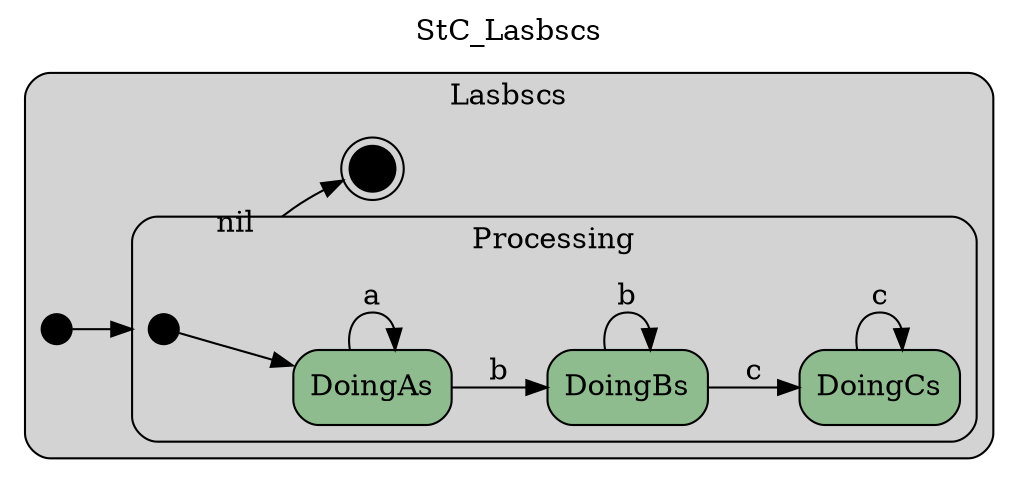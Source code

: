 digraph {
compound=true;
rankdir=LR;
label="StC_Lasbscs";
labelloc=t;
subgraph cluster_Lasbscs {
style="filled,rounded";
label ="Lasbscs";
fillcolor = lightgray;
init_St [shape = point,fillcolor=black,height=.2,width=.2,label=""];

subgraph cluster_Processing {
style="filled,rounded";
label ="Processing";
fillcolor = lightgray;
DoingAs [shape=box,fillcolor=darkseagreen,style="filled,rounded",label=DoingAs];
DoingCs [shape=box,fillcolor=darkseagreen,style="filled,rounded",label=DoingCs];
DoingBs [shape=box,fillcolor=darkseagreen,style="filled,rounded",label=DoingBs];
initProcessing_St [shape = point,fillcolor=black,height=.2,width=.2,label=""];


DoingAs->DoingBs[label="b",  ];
DoingBs->DoingBs[label="b",  ];
DoingCs->DoingCs[label="c",  ];
DoingBs->DoingCs[label="c",  ];
DoingAs->DoingAs[label="a",  ];
initProcessing_St->DoingAs[label="",  ];
}

final_St [shape=doublecircle,height=.3,width=.3,fixedsize=true,fillcolor=black,style=filled,label=""];

init_St->initProcessing_St[label="",  lhead=cluster_Processing];
initProcessing_St->final_St[label="nil", ltail=cluster_Processing ];
}
}